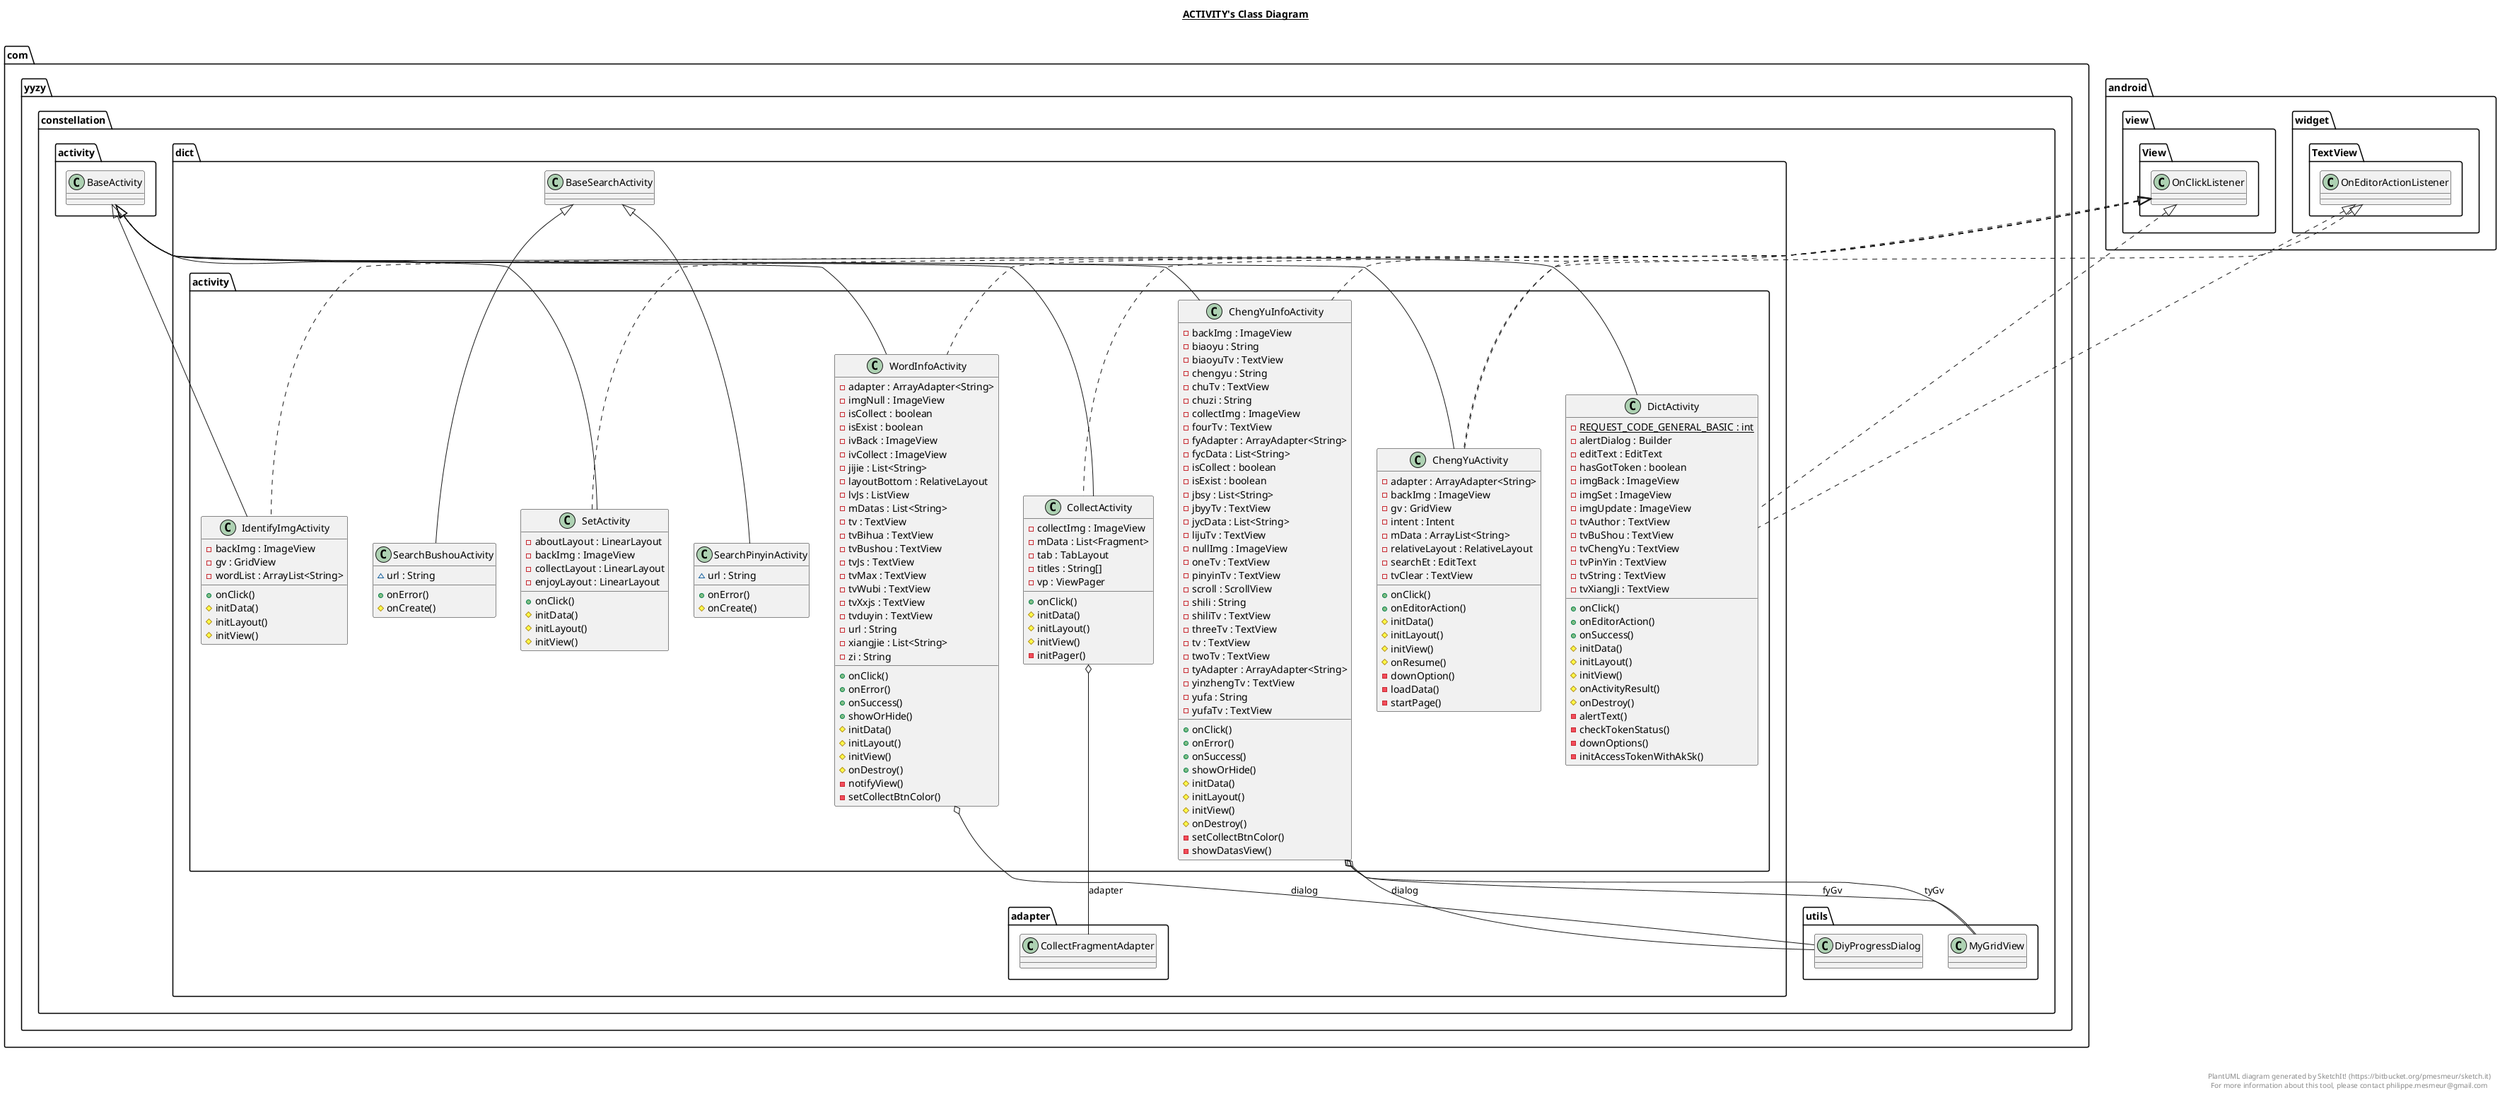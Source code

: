 @startuml

title __ACTIVITY's Class Diagram__\n

  namespace com.yyzy.constellation {
    namespace dict {
      namespace activity {
        class com.yyzy.constellation.dict.activity.ChengYuActivity {
            - adapter : ArrayAdapter<String>
            - backImg : ImageView
            - gv : GridView
            - intent : Intent
            - mData : ArrayList<String>
            - relativeLayout : RelativeLayout
            - searchEt : EditText
            - tvClear : TextView
            + onClick()
            + onEditorAction()
            # initData()
            # initLayout()
            # initView()
            # onResume()
            - downOption()
            - loadData()
            - startPage()
        }
      }
    }
  }
  

  namespace com.yyzy.constellation {
    namespace dict {
      namespace activity {
        class com.yyzy.constellation.dict.activity.ChengYuInfoActivity {
            - backImg : ImageView
            - biaoyu : String
            - biaoyuTv : TextView
            - chengyu : String
            - chuTv : TextView
            - chuzi : String
            - collectImg : ImageView
            - fourTv : TextView
            - fyAdapter : ArrayAdapter<String>
            - fycData : List<String>
            - isCollect : boolean
            - isExist : boolean
            - jbsy : List<String>
            - jbyyTv : TextView
            - jycData : List<String>
            - lijuTv : TextView
            - nullImg : ImageView
            - oneTv : TextView
            - pinyinTv : TextView
            - scroll : ScrollView
            - shili : String
            - shiliTv : TextView
            - threeTv : TextView
            - tv : TextView
            - twoTv : TextView
            - tyAdapter : ArrayAdapter<String>
            - yinzhengTv : TextView
            - yufa : String
            - yufaTv : TextView
            + onClick()
            + onError()
            + onSuccess()
            + showOrHide()
            # initData()
            # initLayout()
            # initView()
            # onDestroy()
            - setCollectBtnColor()
            - showDatasView()
        }
      }
    }
  }
  

  namespace com.yyzy.constellation {
    namespace dict {
      namespace activity {
        class com.yyzy.constellation.dict.activity.CollectActivity {
            - collectImg : ImageView
            - mData : List<Fragment>
            - tab : TabLayout
            - titles : String[]
            - vp : ViewPager
            + onClick()
            # initData()
            # initLayout()
            # initView()
            - initPager()
        }
      }
    }
  }
  

  namespace com.yyzy.constellation {
    namespace dict {
      namespace activity {
        class com.yyzy.constellation.dict.activity.DictActivity {
            {static} - REQUEST_CODE_GENERAL_BASIC : int
            - alertDialog : Builder
            - editText : EditText
            - hasGotToken : boolean
            - imgBack : ImageView
            - imgSet : ImageView
            - imgUpdate : ImageView
            - tvAuthor : TextView
            - tvBuShou : TextView
            - tvChengYu : TextView
            - tvPinYin : TextView
            - tvString : TextView
            - tvXiangJi : TextView
            + onClick()
            + onEditorAction()
            + onSuccess()
            # initData()
            # initLayout()
            # initView()
            # onActivityResult()
            # onDestroy()
            - alertText()
            - checkTokenStatus()
            - downOptions()
            - initAccessTokenWithAkSk()
        }
      }
    }
  }
  

  namespace com.yyzy.constellation {
    namespace dict {
      namespace activity {
        class com.yyzy.constellation.dict.activity.IdentifyImgActivity {
            - backImg : ImageView
            - gv : GridView
            - wordList : ArrayList<String>
            + onClick()
            # initData()
            # initLayout()
            # initView()
        }
      }
    }
  }
  

  namespace com.yyzy.constellation {
    namespace dict {
      namespace activity {
        class com.yyzy.constellation.dict.activity.SearchBushouActivity {
            ~ url : String
            + onError()
            # onCreate()
        }
      }
    }
  }
  

  namespace com.yyzy.constellation {
    namespace dict {
      namespace activity {
        class com.yyzy.constellation.dict.activity.SearchPinyinActivity {
            ~ url : String
            + onError()
            # onCreate()
        }
      }
    }
  }
  

  namespace com.yyzy.constellation {
    namespace dict {
      namespace activity {
        class com.yyzy.constellation.dict.activity.SetActivity {
            - aboutLayout : LinearLayout
            - backImg : ImageView
            - collectLayout : LinearLayout
            - enjoyLayout : LinearLayout
            + onClick()
            # initData()
            # initLayout()
            # initView()
        }
      }
    }
  }
  

  namespace com.yyzy.constellation {
    namespace dict {
      namespace activity {
        class com.yyzy.constellation.dict.activity.WordInfoActivity {
            - adapter : ArrayAdapter<String>
            - imgNull : ImageView
            - isCollect : boolean
            - isExist : boolean
            - ivBack : ImageView
            - ivCollect : ImageView
            - jijie : List<String>
            - layoutBottom : RelativeLayout
            - lvJs : ListView
            - mDatas : List<String>
            - tv : TextView
            - tvBihua : TextView
            - tvBushou : TextView
            - tvJs : TextView
            - tvMax : TextView
            - tvWubi : TextView
            - tvXxjs : TextView
            - tvduyin : TextView
            - url : String
            - xiangjie : List<String>
            - zi : String
            + onClick()
            + onError()
            + onSuccess()
            + showOrHide()
            # initData()
            # initLayout()
            # initView()
            # onDestroy()
            - notifyView()
            - setCollectBtnColor()
        }
      }
    }
  }
  

  com.yyzy.constellation.dict.activity.ChengYuActivity .up.|> android.view.View.OnClickListener
  com.yyzy.constellation.dict.activity.ChengYuActivity .up.|> android.widget.TextView.OnEditorActionListener
  com.yyzy.constellation.dict.activity.ChengYuActivity -up-|> com.yyzy.constellation.activity.BaseActivity
  com.yyzy.constellation.dict.activity.ChengYuInfoActivity .up.|> android.view.View.OnClickListener
  com.yyzy.constellation.dict.activity.ChengYuInfoActivity -up-|> com.yyzy.constellation.activity.BaseActivity
  com.yyzy.constellation.dict.activity.ChengYuInfoActivity o-- com.yyzy.constellation.utils.DiyProgressDialog : dialog
  com.yyzy.constellation.dict.activity.ChengYuInfoActivity o-- com.yyzy.constellation.utils.MyGridView : fyGv
  com.yyzy.constellation.dict.activity.ChengYuInfoActivity o-- com.yyzy.constellation.utils.MyGridView : tyGv
  com.yyzy.constellation.dict.activity.CollectActivity .up.|> android.view.View.OnClickListener
  com.yyzy.constellation.dict.activity.CollectActivity -up-|> com.yyzy.constellation.activity.BaseActivity
  com.yyzy.constellation.dict.activity.CollectActivity o-- com.yyzy.constellation.dict.adapter.CollectFragmentAdapter : adapter
  com.yyzy.constellation.dict.activity.DictActivity .up.|> android.view.View.OnClickListener
  com.yyzy.constellation.dict.activity.DictActivity .up.|> android.widget.TextView.OnEditorActionListener
  com.yyzy.constellation.dict.activity.DictActivity -up-|> com.yyzy.constellation.activity.BaseActivity
  com.yyzy.constellation.dict.activity.IdentifyImgActivity .up.|> android.view.View.OnClickListener
  com.yyzy.constellation.dict.activity.IdentifyImgActivity -up-|> com.yyzy.constellation.activity.BaseActivity
  com.yyzy.constellation.dict.activity.SearchBushouActivity -up-|> com.yyzy.constellation.dict.BaseSearchActivity
  com.yyzy.constellation.dict.activity.SearchPinyinActivity -up-|> com.yyzy.constellation.dict.BaseSearchActivity
  com.yyzy.constellation.dict.activity.SetActivity .up.|> android.view.View.OnClickListener
  com.yyzy.constellation.dict.activity.SetActivity -up-|> com.yyzy.constellation.activity.BaseActivity
  com.yyzy.constellation.dict.activity.WordInfoActivity .up.|> android.view.View.OnClickListener
  com.yyzy.constellation.dict.activity.WordInfoActivity -up-|> com.yyzy.constellation.activity.BaseActivity
  com.yyzy.constellation.dict.activity.WordInfoActivity o-- com.yyzy.constellation.utils.DiyProgressDialog : dialog


right footer


PlantUML diagram generated by SketchIt! (https://bitbucket.org/pmesmeur/sketch.it)
For more information about this tool, please contact philippe.mesmeur@gmail.com
endfooter

@enduml
